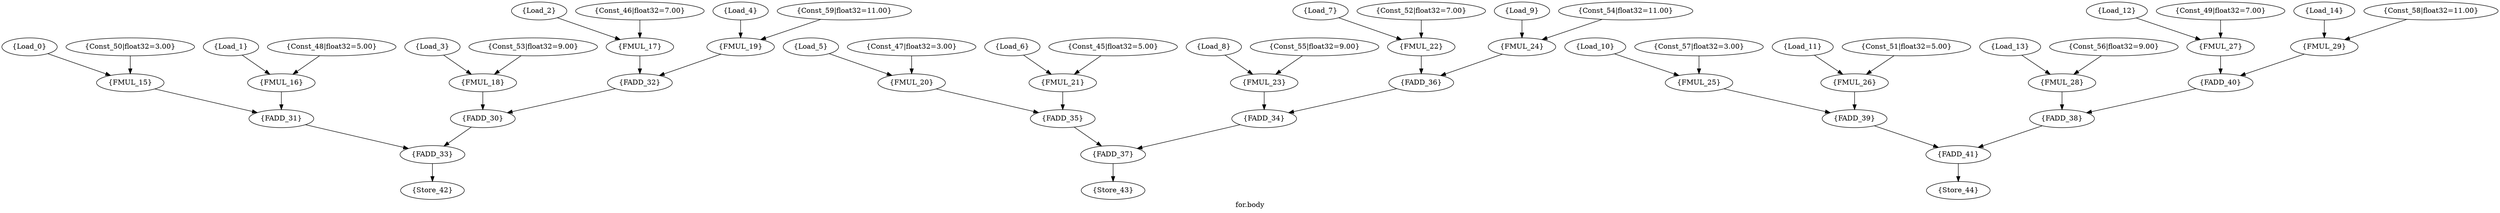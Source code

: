 /* ------- Application graph pragma -------
[SupportedOps] = {ALU, FADD, FMUL};
[SupportedOps] = {MEMPORT, INPUT, OUTPUT};
[SupportedOps] = {Constant, CONST};
*/

strict digraph "for.body" {
label="for.body";
Load_0 [label="{Load_0}", opcode=INPUT];
Load_1 [label="{Load_1}", opcode=INPUT];
Load_2 [label="{Load_2}", opcode=INPUT];
Load_3 [label="{Load_3}", opcode=INPUT];
Load_4 [label="{Load_4}", opcode=INPUT];
Load_5 [label="{Load_5}", opcode=INPUT];
Load_6 [label="{Load_6}", opcode=INPUT];
Load_7 [label="{Load_7}", opcode=INPUT];
Load_8 [label="{Load_8}", opcode=INPUT];
Load_9 [label="{Load_9}", opcode=INPUT];
Load_10 [label="{Load_10}", opcode=INPUT];
Load_11 [label="{Load_11}", opcode=INPUT];
Load_12 [label="{Load_12}", opcode=INPUT];
Load_13 [label="{Load_13}", opcode=INPUT];
Load_14 [label="{Load_14}", opcode=INPUT];
FMUL_15 [label="{FMUL_15}", opcode=FMUL];
FMUL_16 [label="{FMUL_16}", opcode=FMUL];
FMUL_17 [label="{FMUL_17}", opcode=FMUL];
FMUL_18 [label="{FMUL_18}", opcode=FMUL];
FMUL_19 [label="{FMUL_19}", opcode=FMUL];
FMUL_20 [label="{FMUL_20}", opcode=FMUL];
FMUL_21 [label="{FMUL_21}", opcode=FMUL];
FMUL_22 [label="{FMUL_22}", opcode=FMUL];
FMUL_23 [label="{FMUL_23}", opcode=FMUL];
FMUL_24 [label="{FMUL_24}", opcode=FMUL];
FMUL_25 [label="{FMUL_25}", opcode=FMUL];
FMUL_26 [label="{FMUL_26}", opcode=FMUL];
FMUL_27 [label="{FMUL_27}", opcode=FMUL];
FMUL_28 [label="{FMUL_28}", opcode=FMUL];
FMUL_29 [label="{FMUL_29}", opcode=FMUL];
FADD_33 [label="{FADD_33}", opcode=FADD];
FADD_37 [label="{FADD_37}", opcode=FADD];
FADD_41 [label="{FADD_41}", opcode=FADD];
Store_42 [label="{Store_42}", opcode=OUTPUT];
Store_43 [label="{Store_43}", opcode=OUTPUT];
Store_44 [label="{Store_44}", opcode=OUTPUT];
Const_45 [constVal="1", float32="5.00", label="{Const_45|float32=5.00}", opcode=CONST];
Const_46 [constVal="1", float32="7.00", label="{Const_46|float32=7.00}", opcode=CONST];
Const_47 [constVal="1", float32="3.00", label="{Const_47|float32=3.00}", opcode=CONST];
Const_48 [constVal="1", float32="5.00", label="{Const_48|float32=5.00}", opcode=CONST];
Const_49 [constVal="1", float32="7.00", label="{Const_49|float32=7.00}", opcode=CONST];
Const_50 [constVal="1", float32="3.00", label="{Const_50|float32=3.00}", opcode=CONST];
Const_51 [constVal="1", float32="5.00", label="{Const_51|float32=5.00}", opcode=CONST];
Const_52 [constVal="1", float32="7.00", label="{Const_52|float32=7.00}", opcode=CONST];
Const_53 [constVal="1", float32="9.00", label="{Const_53|float32=9.00}", opcode=CONST];
Const_54 [constVal="1", float32="11.00", label="{Const_54|float32=11.00}", opcode=CONST];
Const_55 [constVal="1", float32="9.00", label="{Const_55|float32=9.00}", opcode=CONST];
Const_56 [constVal="1", float32="9.00", label="{Const_56|float32=9.00}", opcode=CONST];
Const_57 [constVal="1", float32="3.00", label="{Const_57|float32=3.00}", opcode=CONST];
Const_58 [constVal="1", float32="11.00", label="{Const_58|float32=11.00}", opcode=CONST];
Const_59 [constVal="1", float32="11.00", label="{Const_59|float32=11.00}", opcode=CONST];
FADD_32 [label="{FADD_32}", opcode=FADD];
FADD_31 [label="{FADD_31}", opcode=FADD];
FADD_30 [label="{FADD_30}", opcode=FADD];
FADD_36 [label="{FADD_36}", opcode=FADD];
FADD_35 [label="{FADD_35}", opcode=FADD];
FADD_34 [label="{FADD_34}", opcode=FADD];
FADD_40 [label="{FADD_40}", opcode=FADD];
FADD_39 [label="{FADD_39}", opcode=FADD];
FADD_38 [label="{FADD_38}", opcode=FADD];
Load_0 -> FMUL_15  [driver=outPinA, load=inPinB];
Load_1 -> FMUL_16  [driver=outPinA, load=inPinB];
Load_2 -> FMUL_17  [driver=outPinA, load=inPinB];
Load_3 -> FMUL_18  [driver=outPinA, load=inPinB];
Load_4 -> FMUL_19  [driver=outPinA, load=inPinB];
Load_5 -> FMUL_20  [driver=outPinA, load=inPinB];
Load_6 -> FMUL_21  [driver=outPinA, load=inPinB];
Load_7 -> FMUL_22  [driver=outPinA, load=inPinB];
Load_8 -> FMUL_23  [driver=outPinA, load=inPinB];
Load_9 -> FMUL_24  [driver=outPinA, load=inPinB];
Load_10 -> FMUL_25  [driver=outPinA, load=inPinB];
Load_11 -> FMUL_26  [driver=outPinA, load=inPinB];
Load_12 -> FMUL_27  [driver=outPinA, load=inPinB];
Load_13 -> FMUL_28  [driver=outPinA, load=inPinB];
Load_14 -> FMUL_29  [driver=outPinA, load=inPinB];
FMUL_15 -> FADD_31  [driver=outPinA, load=inPinB];
FMUL_16 -> FADD_31  [driver=outPinA, load=inPinA];
FMUL_17 -> FADD_32  [driver=outPinA, load=inPinB];
FMUL_18 -> FADD_30  [driver=outPinA, load=inPinB];
FMUL_19 -> FADD_32  [driver=outPinA, load=inPinA];
FMUL_20 -> FADD_35  [driver=outPinA, load=inPinB];
FMUL_21 -> FADD_35  [driver=outPinA, load=inPinA];
FMUL_22 -> FADD_36  [driver=outPinA, load=inPinB];
FMUL_23 -> FADD_34  [driver=outPinA, load=inPinB];
FMUL_24 -> FADD_36  [driver=outPinA, load=inPinA];
FMUL_25 -> FADD_39  [driver=outPinA, load=inPinB];
FMUL_26 -> FADD_39  [driver=outPinA, load=inPinA];
FMUL_27 -> FADD_40  [driver=outPinA, load=inPinB];
FMUL_28 -> FADD_38  [driver=outPinA, load=inPinB];
FMUL_29 -> FADD_40  [driver=outPinA, load=inPinA];
FADD_33 -> Store_42  [driver=outPinA, load=inPinA];
FADD_37 -> Store_43  [driver=outPinA, load=inPinA];
FADD_41 -> Store_44  [driver=outPinA, load=inPinA];
Const_45 -> FMUL_21  [driver=outPinA, load=inPinA];
Const_46 -> FMUL_17  [driver=outPinA, load=inPinA];
Const_47 -> FMUL_20  [driver=outPinA, load=inPinA];
Const_48 -> FMUL_16  [driver=outPinA, load=inPinA];
Const_49 -> FMUL_27  [driver=outPinA, load=inPinA];
Const_50 -> FMUL_15  [driver=outPinA, load=inPinA];
Const_51 -> FMUL_26  [driver=outPinA, load=inPinA];
Const_52 -> FMUL_22  [driver=outPinA, load=inPinA];
Const_53 -> FMUL_18  [driver=outPinA, load=inPinA];
Const_54 -> FMUL_24  [driver=outPinA, load=inPinA];
Const_55 -> FMUL_23  [driver=outPinA, load=inPinA];
Const_56 -> FMUL_28  [driver=outPinA, load=inPinA];
Const_57 -> FMUL_25  [driver=outPinA, load=inPinA];
Const_58 -> FMUL_29  [driver=outPinA, load=inPinA];
Const_59 -> FMUL_19  [driver=outPinA, load=inPinA];
FADD_32 -> FADD_30  [driver=outPinA, load=inPinA];
FADD_31 -> FADD_33  [driver=outPinA, load=inPinB];
FADD_30 -> FADD_33  [driver=outPinA, load=inPinA];
FADD_36 -> FADD_34  [driver=outPinA, load=inPinA];
FADD_35 -> FADD_37  [driver=outPinA, load=inPinB];
FADD_34 -> FADD_37  [driver=outPinA, load=inPinA];
FADD_40 -> FADD_38  [driver=outPinA, load=inPinA];
FADD_39 -> FADD_41  [driver=outPinA, load=inPinB];
FADD_38 -> FADD_41  [driver=outPinA, load=inPinA];
}
